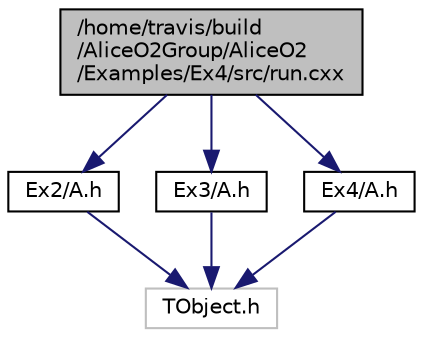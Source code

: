 digraph "/home/travis/build/AliceO2Group/AliceO2/Examples/Ex4/src/run.cxx"
{
 // INTERACTIVE_SVG=YES
  bgcolor="transparent";
  edge [fontname="Helvetica",fontsize="10",labelfontname="Helvetica",labelfontsize="10"];
  node [fontname="Helvetica",fontsize="10",shape=record];
  Node0 [label="/home/travis/build\l/AliceO2Group/AliceO2\l/Examples/Ex4/src/run.cxx",height=0.2,width=0.4,color="black", fillcolor="grey75", style="filled", fontcolor="black"];
  Node0 -> Node1 [color="midnightblue",fontsize="10",style="solid",fontname="Helvetica"];
  Node1 [label="Ex2/A.h",height=0.2,width=0.4,color="black",URL="$db/dda/Ex2_2include_2Ex2_2A_8h.html"];
  Node1 -> Node2 [color="midnightblue",fontsize="10",style="solid",fontname="Helvetica"];
  Node2 [label="TObject.h",height=0.2,width=0.4,color="grey75"];
  Node0 -> Node3 [color="midnightblue",fontsize="10",style="solid",fontname="Helvetica"];
  Node3 [label="Ex3/A.h",height=0.2,width=0.4,color="black",URL="$d4/d29/Ex3_2include_2Ex3_2A_8h.html"];
  Node3 -> Node2 [color="midnightblue",fontsize="10",style="solid",fontname="Helvetica"];
  Node0 -> Node4 [color="midnightblue",fontsize="10",style="solid",fontname="Helvetica"];
  Node4 [label="Ex4/A.h",height=0.2,width=0.4,color="black",URL="$dd/d8e/Ex4_2include_2Ex4_2A_8h.html"];
  Node4 -> Node2 [color="midnightblue",fontsize="10",style="solid",fontname="Helvetica"];
}
